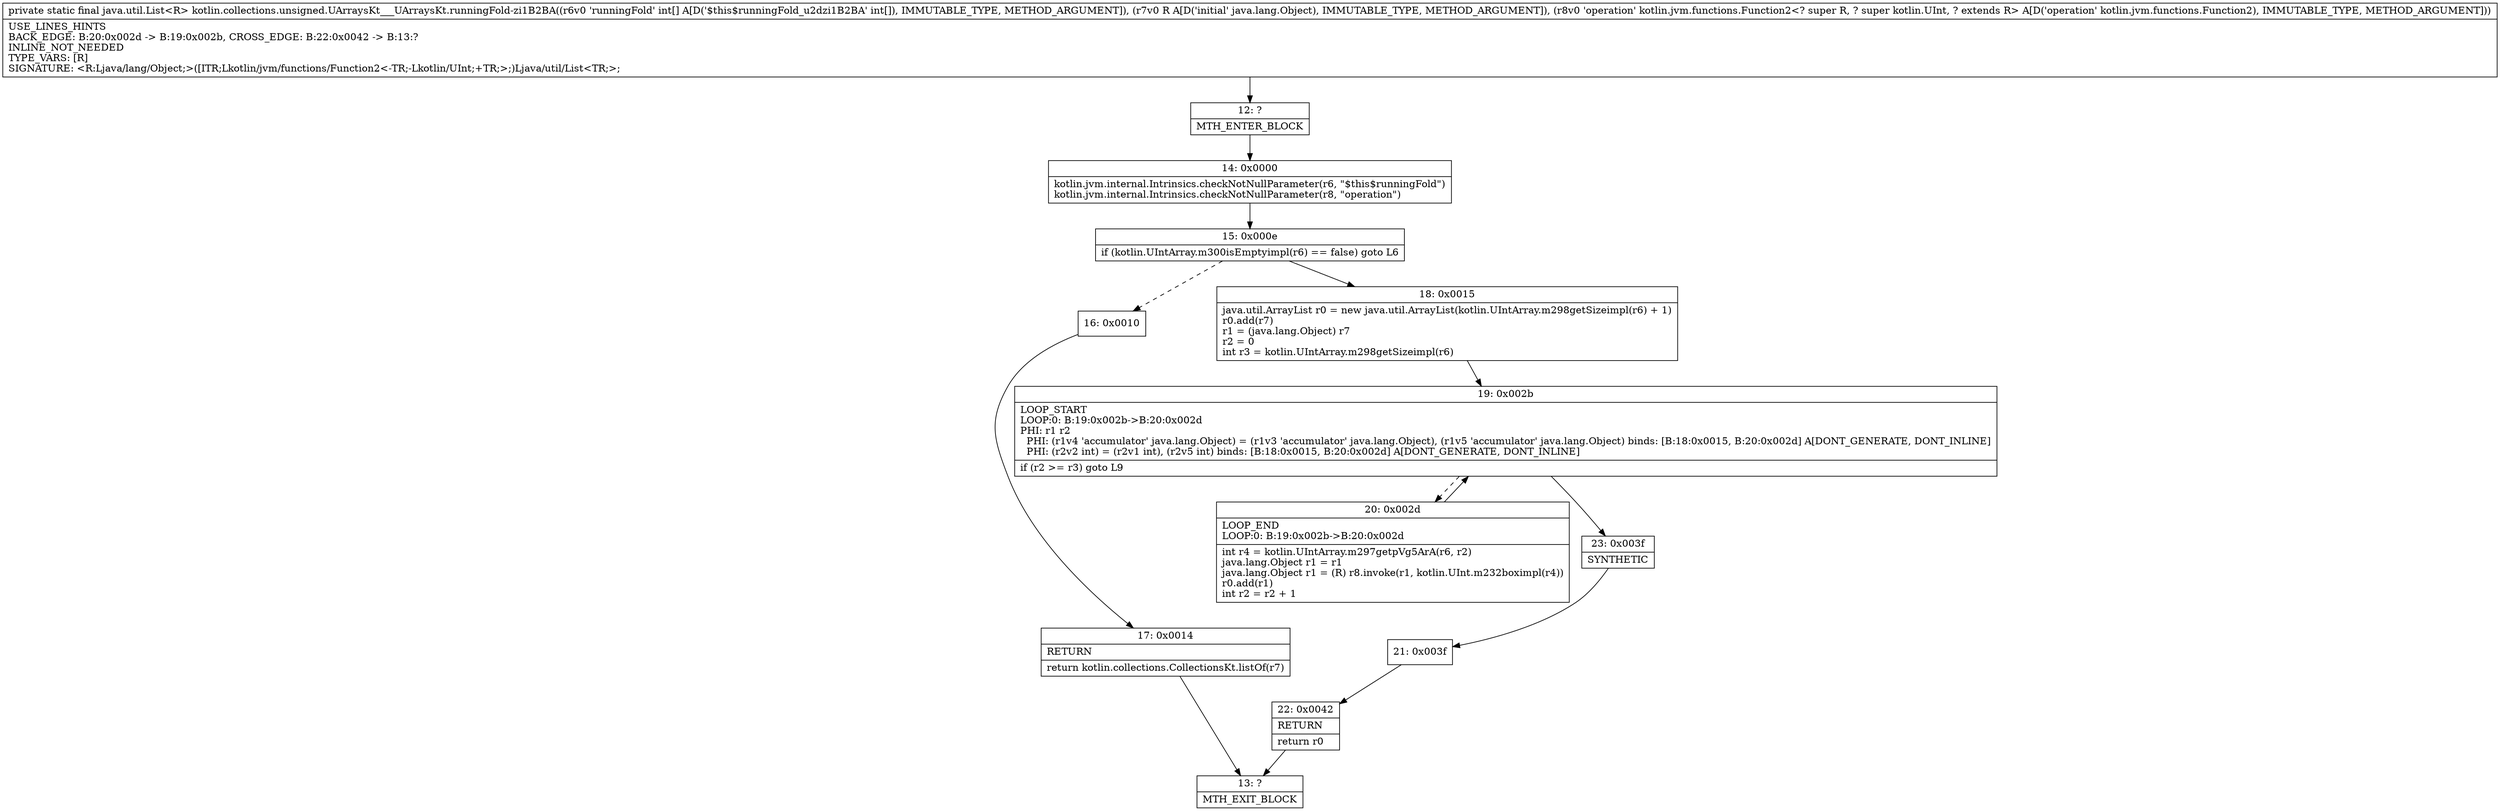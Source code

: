 digraph "CFG forkotlin.collections.unsigned.UArraysKt___UArraysKt.runningFold\-zi1B2BA([ILjava\/lang\/Object;Lkotlin\/jvm\/functions\/Function2;)Ljava\/util\/List;" {
Node_12 [shape=record,label="{12\:\ ?|MTH_ENTER_BLOCK\l}"];
Node_14 [shape=record,label="{14\:\ 0x0000|kotlin.jvm.internal.Intrinsics.checkNotNullParameter(r6, \"$this$runningFold\")\lkotlin.jvm.internal.Intrinsics.checkNotNullParameter(r8, \"operation\")\l}"];
Node_15 [shape=record,label="{15\:\ 0x000e|if (kotlin.UIntArray.m300isEmptyimpl(r6) == false) goto L6\l}"];
Node_16 [shape=record,label="{16\:\ 0x0010}"];
Node_17 [shape=record,label="{17\:\ 0x0014|RETURN\l|return kotlin.collections.CollectionsKt.listOf(r7)\l}"];
Node_13 [shape=record,label="{13\:\ ?|MTH_EXIT_BLOCK\l}"];
Node_18 [shape=record,label="{18\:\ 0x0015|java.util.ArrayList r0 = new java.util.ArrayList(kotlin.UIntArray.m298getSizeimpl(r6) + 1)\lr0.add(r7)\lr1 = (java.lang.Object) r7\lr2 = 0\lint r3 = kotlin.UIntArray.m298getSizeimpl(r6)\l}"];
Node_19 [shape=record,label="{19\:\ 0x002b|LOOP_START\lLOOP:0: B:19:0x002b\-\>B:20:0x002d\lPHI: r1 r2 \l  PHI: (r1v4 'accumulator' java.lang.Object) = (r1v3 'accumulator' java.lang.Object), (r1v5 'accumulator' java.lang.Object) binds: [B:18:0x0015, B:20:0x002d] A[DONT_GENERATE, DONT_INLINE]\l  PHI: (r2v2 int) = (r2v1 int), (r2v5 int) binds: [B:18:0x0015, B:20:0x002d] A[DONT_GENERATE, DONT_INLINE]\l|if (r2 \>= r3) goto L9\l}"];
Node_20 [shape=record,label="{20\:\ 0x002d|LOOP_END\lLOOP:0: B:19:0x002b\-\>B:20:0x002d\l|int r4 = kotlin.UIntArray.m297getpVg5ArA(r6, r2)\ljava.lang.Object r1 = r1\ljava.lang.Object r1 = (R) r8.invoke(r1, kotlin.UInt.m232boximpl(r4))\lr0.add(r1)\lint r2 = r2 + 1\l}"];
Node_23 [shape=record,label="{23\:\ 0x003f|SYNTHETIC\l}"];
Node_21 [shape=record,label="{21\:\ 0x003f}"];
Node_22 [shape=record,label="{22\:\ 0x0042|RETURN\l|return r0\l}"];
MethodNode[shape=record,label="{private static final java.util.List\<R\> kotlin.collections.unsigned.UArraysKt___UArraysKt.runningFold\-zi1B2BA((r6v0 'runningFold' int[] A[D('$this$runningFold_u2dzi1B2BA' int[]), IMMUTABLE_TYPE, METHOD_ARGUMENT]), (r7v0 R A[D('initial' java.lang.Object), IMMUTABLE_TYPE, METHOD_ARGUMENT]), (r8v0 'operation' kotlin.jvm.functions.Function2\<? super R, ? super kotlin.UInt, ? extends R\> A[D('operation' kotlin.jvm.functions.Function2), IMMUTABLE_TYPE, METHOD_ARGUMENT]))  | USE_LINES_HINTS\lBACK_EDGE: B:20:0x002d \-\> B:19:0x002b, CROSS_EDGE: B:22:0x0042 \-\> B:13:?\lINLINE_NOT_NEEDED\lTYPE_VARS: [R]\lSIGNATURE: \<R:Ljava\/lang\/Object;\>([ITR;Lkotlin\/jvm\/functions\/Function2\<\-TR;\-Lkotlin\/UInt;+TR;\>;)Ljava\/util\/List\<TR;\>;\l}"];
MethodNode -> Node_12;Node_12 -> Node_14;
Node_14 -> Node_15;
Node_15 -> Node_16[style=dashed];
Node_15 -> Node_18;
Node_16 -> Node_17;
Node_17 -> Node_13;
Node_18 -> Node_19;
Node_19 -> Node_20[style=dashed];
Node_19 -> Node_23;
Node_20 -> Node_19;
Node_23 -> Node_21;
Node_21 -> Node_22;
Node_22 -> Node_13;
}

